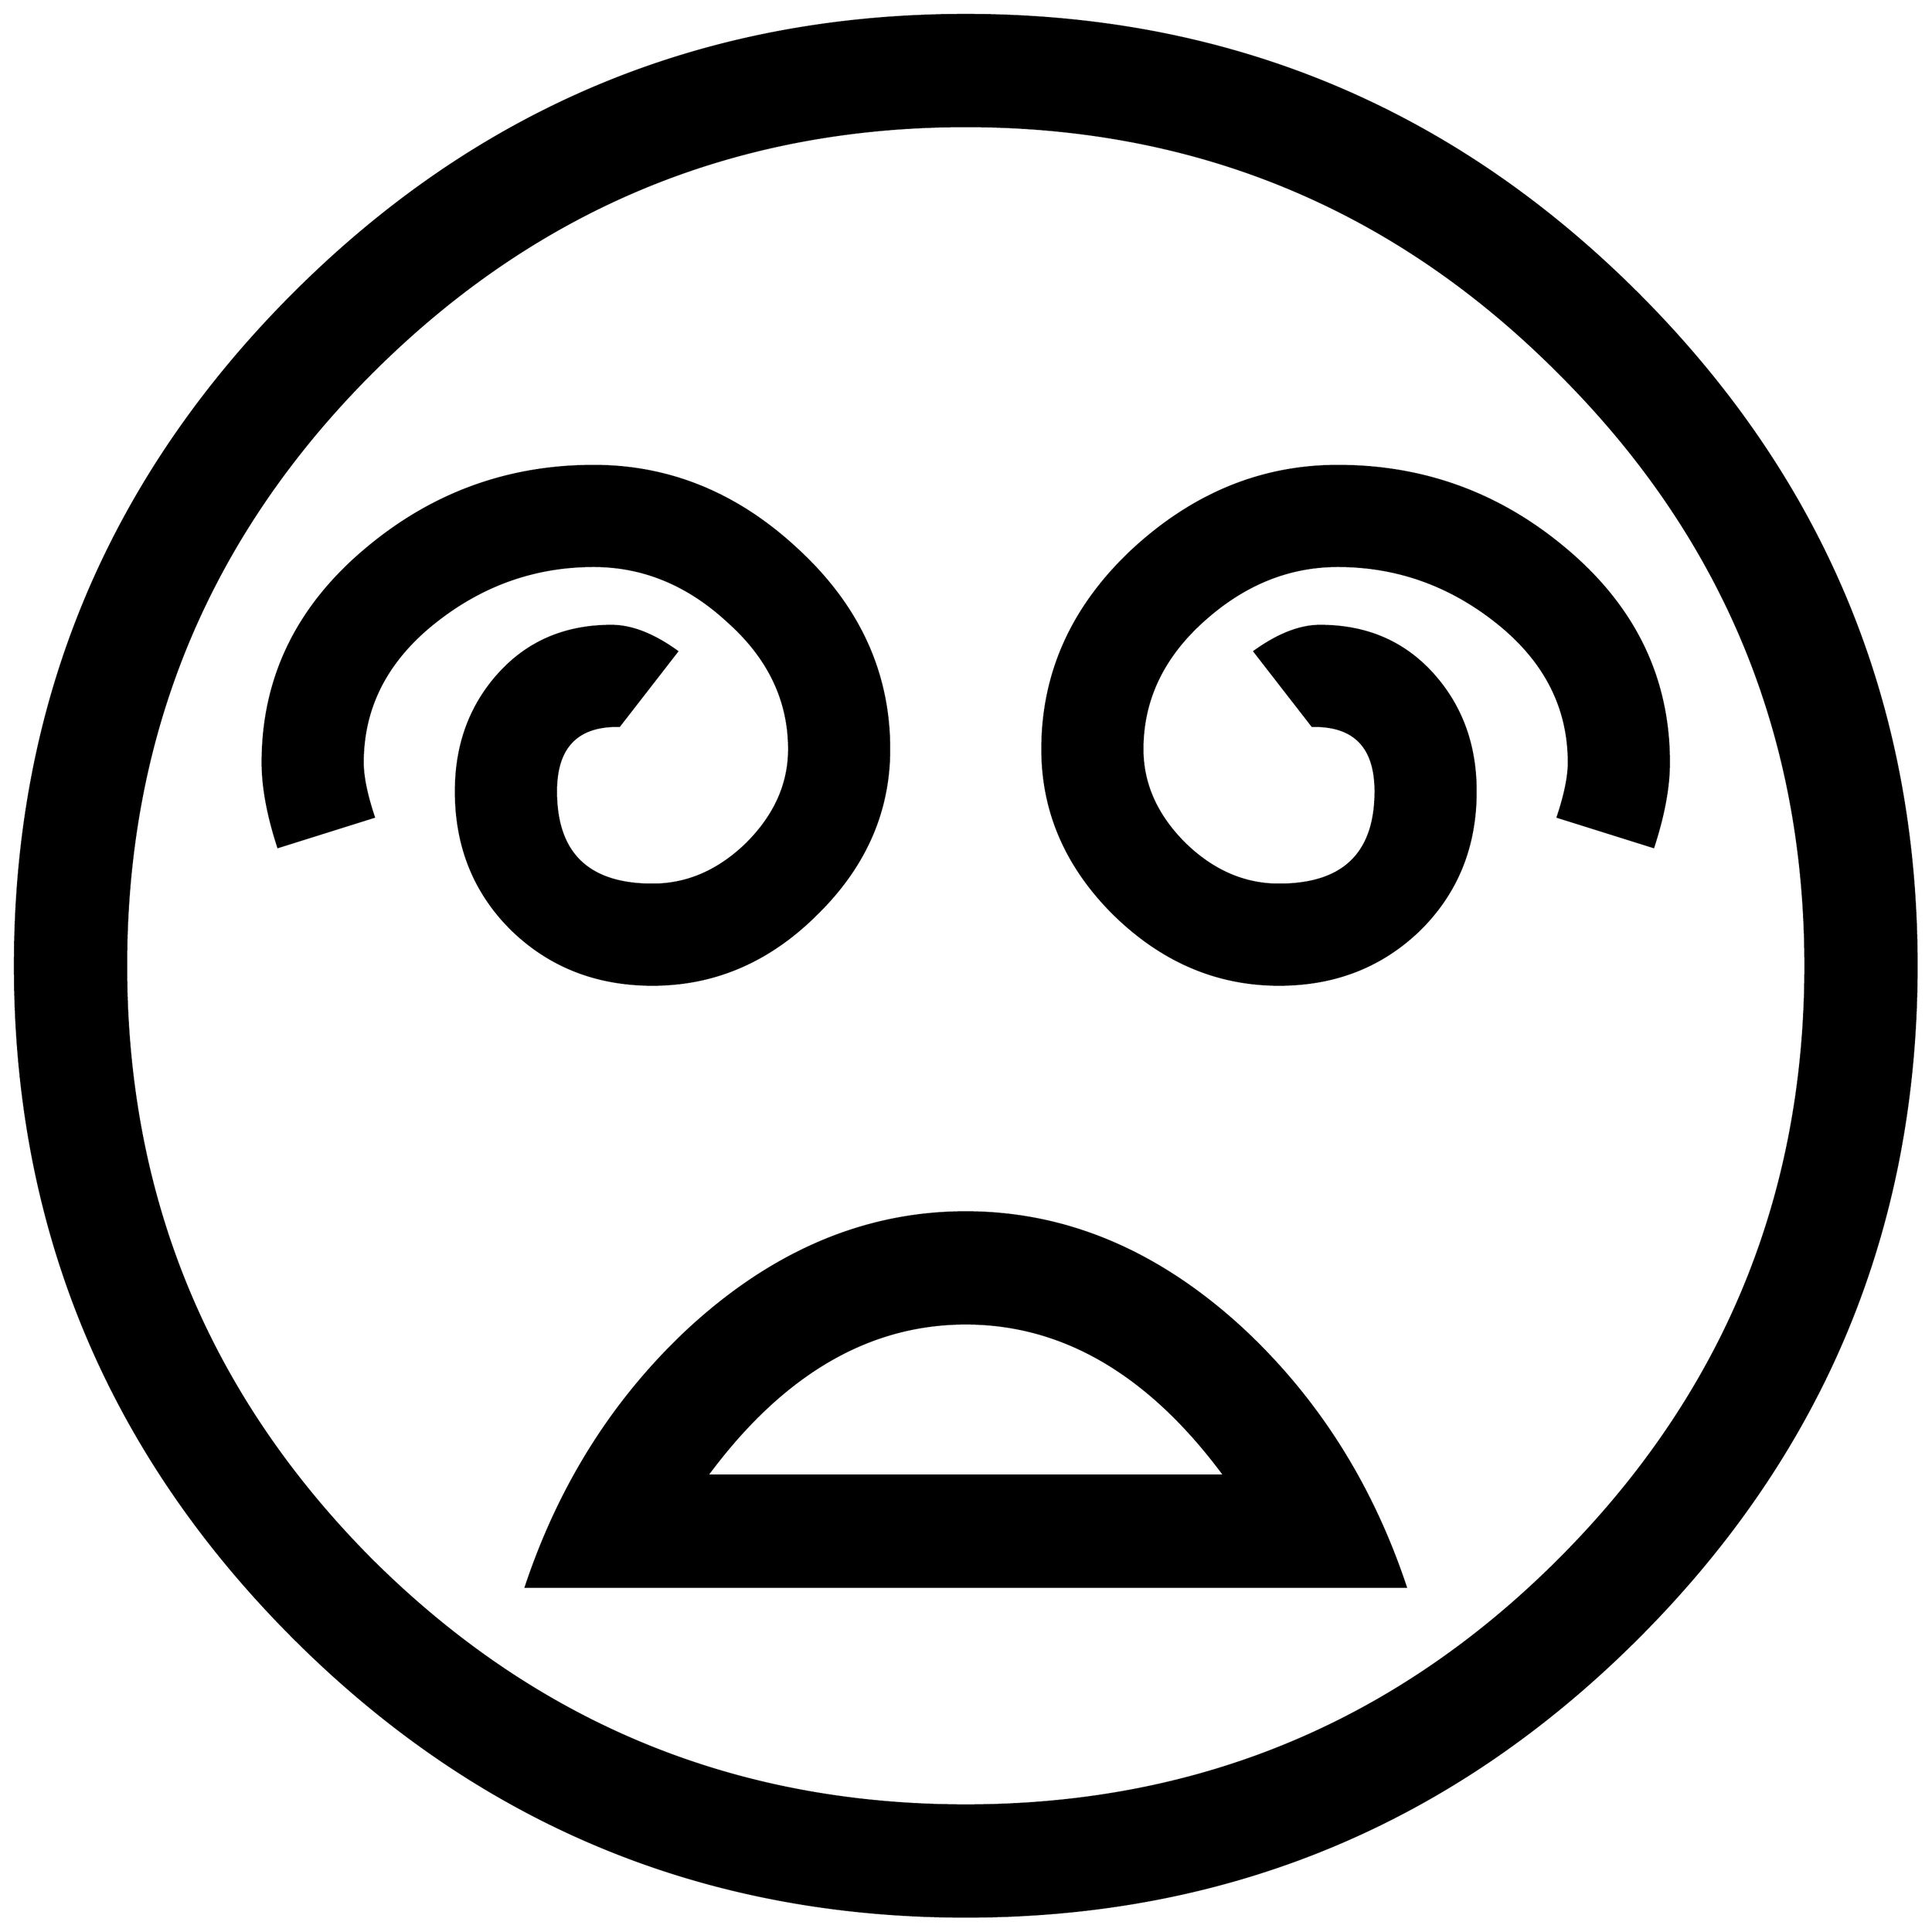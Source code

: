 


\begin{tikzpicture}[y=0.80pt, x=0.80pt, yscale=-1.0, xscale=1.0, inner sep=0pt, outer sep=0pt]
\begin{scope}[shift={(100.0,1706.0)},nonzero rule]
  \path[draw=.,fill=.,line width=1.600pt] (1794.0,-582.0) ..
    controls (1794.0,-346.0) and (1710.333,-144.333) ..
    (1543.0,23.0) .. controls (1375.667,190.333) and (1174.0,274.0)
    .. (938.0,274.0) .. controls (702.0,274.0) and (500.333,190.333)
    .. (333.0,23.0) .. controls (165.667,-144.333) and (82.0,-346.0)
    .. (82.0,-582.0) .. controls (82.0,-818.0) and
    (165.667,-1019.667) .. (333.0,-1187.0) .. controls
    (500.333,-1354.333) and (702.0,-1438.0) .. (938.0,-1438.0) ..
    controls (1174.0,-1438.0) and (1375.667,-1354.333) ..
    (1543.0,-1187.0) .. controls (1710.333,-1019.667) and
    (1794.0,-818.0) .. (1794.0,-582.0) -- cycle(1694.0,-582.0)
    .. controls (1694.0,-790.667) and (1620.0,-968.667) ..
    (1472.0,-1116.0) .. controls (1324.667,-1264.0) and
    (1146.667,-1338.0) .. (938.0,-1338.0) .. controls
    (729.333,-1338.0) and (551.0,-1264.0) .. (403.0,-1116.0) ..
    controls (255.667,-968.667) and (182.0,-790.667) .. (182.0,-582.0)
    .. controls (182.0,-373.333) and (255.667,-195.0) ..
    (403.0,-47.0) .. controls (551.0,100.333) and (729.333,174.0) ..
    (938.0,174.0) .. controls (1146.667,174.0) and (1324.667,100.333)
    .. (1472.0,-47.0) .. controls (1620.0,-195.0) and
    (1694.0,-373.333) .. (1694.0,-582.0) -- cycle(1571.0,-765.0)
    .. controls (1571.0,-743.0) and (1566.333,-717.667) ..
    (1557.0,-689.0) -- (1471.0,-716.0) .. controls
    (1477.667,-736.0) and (1481.0,-752.333) .. (1481.0,-765.0) ..
    controls (1481.0,-815.667) and (1458.667,-858.333) ..
    (1414.0,-893.0) .. controls (1372.0,-925.667) and
    (1325.0,-942.0) .. (1273.0,-942.0) .. controls
    (1228.333,-942.0) and (1187.667,-925.333) .. (1151.0,-892.0) ..
    controls (1115.0,-859.333) and (1097.0,-821.0) ..
    (1097.0,-777.0) .. controls (1097.0,-745.667) and
    (1109.667,-717.333) .. (1135.0,-692.0) .. controls
    (1160.333,-667.333) and (1188.667,-655.0) .. (1220.0,-655.0) ..
    controls (1278.0,-655.0) and (1307.0,-683.0) ..
    (1307.0,-739.0) .. controls (1307.0,-779.0) and
    (1288.0,-798.667) .. (1250.0,-798.0) -- (1198.0,-865.0) ..
    controls (1219.333,-880.333) and (1239.0,-888.0) ..
    (1257.0,-888.0) .. controls (1298.333,-888.0) and
    (1332.0,-873.667) .. (1358.0,-845.0) .. controls
    (1384.0,-816.333) and (1397.0,-781.0) .. (1397.0,-739.0) ..
    controls (1397.0,-689.0) and (1380.0,-647.333) ..
    (1346.0,-614.0) .. controls (1312.0,-581.333) and
    (1270.0,-565.0) .. (1220.0,-565.0) .. controls
    (1164.0,-565.0) and (1114.333,-586.333) .. (1071.0,-629.0) ..
    controls (1028.333,-671.667) and (1007.0,-721.0) ..
    (1007.0,-777.0) .. controls (1007.0,-845.667) and
    (1034.0,-905.333) .. (1088.0,-956.0) .. controls
    (1142.667,-1006.667) and (1204.333,-1032.0) .. (1273.0,-1032.0) ..
    controls (1350.333,-1032.0) and (1418.667,-1007.0) ..
    (1478.0,-957.0) .. controls (1540.0,-905.0) and
    (1571.0,-841.0) .. (1571.0,-765.0) -- cycle(869.0,-777.0) ..
    controls (869.0,-721.0) and (847.333,-671.667) .. (804.0,-629.0)
    .. controls (761.333,-586.333) and (712.0,-565.0) ..
    (656.0,-565.0) .. controls (606.0,-565.0) and (564.0,-581.333)
    .. (530.0,-614.0) .. controls (496.0,-647.333) and
    (479.0,-689.0) .. (479.0,-739.0) .. controls (479.0,-781.0)
    and (492.0,-816.333) .. (518.0,-845.0) .. controls
    (544.0,-873.667) and (577.667,-888.0) .. (619.0,-888.0) ..
    controls (637.0,-888.0) and (656.667,-880.333) .. (678.0,-865.0)
    -- (626.0,-798.0) .. controls (588.0,-798.667) and
    (569.0,-779.0) .. (569.0,-739.0) .. controls (569.0,-683.0)
    and (598.0,-655.0) .. (656.0,-655.0) .. controls
    (687.333,-655.0) and (715.667,-667.333) .. (741.0,-692.0) ..
    controls (766.333,-717.333) and (779.0,-745.667) .. (779.0,-777.0)
    .. controls (779.0,-821.0) and (760.667,-859.333) ..
    (724.0,-892.0) .. controls (688.0,-925.333) and (647.667,-942.0)
    .. (603.0,-942.0) .. controls (551.0,-942.0) and
    (504.0,-925.667) .. (462.0,-893.0) .. controls (417.333,-858.333)
    and (395.0,-815.667) .. (395.0,-765.0) .. controls
    (395.0,-752.333) and (398.333,-736.0) .. (405.0,-716.0) --
    (319.0,-689.0) .. controls (309.667,-717.667) and (305.0,-743.0)
    .. (305.0,-765.0) .. controls (305.0,-841.0) and
    (336.0,-905.0) .. (398.0,-957.0) .. controls (457.333,-1007.0)
    and (525.667,-1032.0) .. (603.0,-1032.0) .. controls
    (671.667,-1032.0) and (733.0,-1006.667) .. (787.0,-956.0) ..
    controls (841.667,-905.333) and (869.0,-845.667) .. (869.0,-777.0)
    -- cycle(1334.0,-23.0) -- (542.0,-23.0) .. controls
    (572.667,-115.0) and (621.667,-192.333) .. (689.0,-255.0) ..
    controls (765.0,-325.0) and (848.0,-360.0) .. (938.0,-360.0)
    .. controls (1028.0,-360.0) and (1111.0,-325.0) ..
    (1187.0,-255.0) .. controls (1254.333,-192.333) and
    (1303.333,-115.0) .. (1334.0,-23.0) -- cycle(1171.0,-123.0) ..
    controls (1103.667,-214.333) and (1026.0,-260.0) ..
    (938.0,-260.0) .. controls (850.0,-260.0) and (772.333,-214.333)
    .. (705.0,-123.0) -- (1171.0,-123.0) -- cycle;
\end{scope}

\end{tikzpicture}

